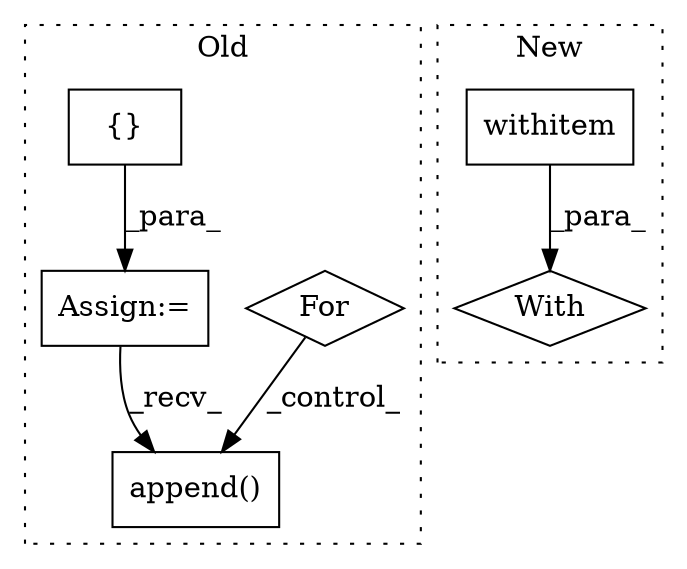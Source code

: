 digraph G {
subgraph cluster0 {
1 [label="append()" a="75" s="34404,34476" l="32,1" shape="box"];
4 [label="For" a="107" s="34104,34162" l="4,67" shape="diamond"];
5 [label="Assign:=" a="68" s="34054" l="3" shape="box"];
6 [label="{}" a="59" s="34057,34057" l="2,1" shape="box"];
label = "Old";
style="dotted";
}
subgraph cluster1 {
2 [label="withitem" a="49" s="34286" l="4" shape="box"];
3 [label="With" a="39" s="34281,34290" l="5,102" shape="diamond"];
label = "New";
style="dotted";
}
2 -> 3 [label="_para_"];
4 -> 1 [label="_control_"];
5 -> 1 [label="_recv_"];
6 -> 5 [label="_para_"];
}